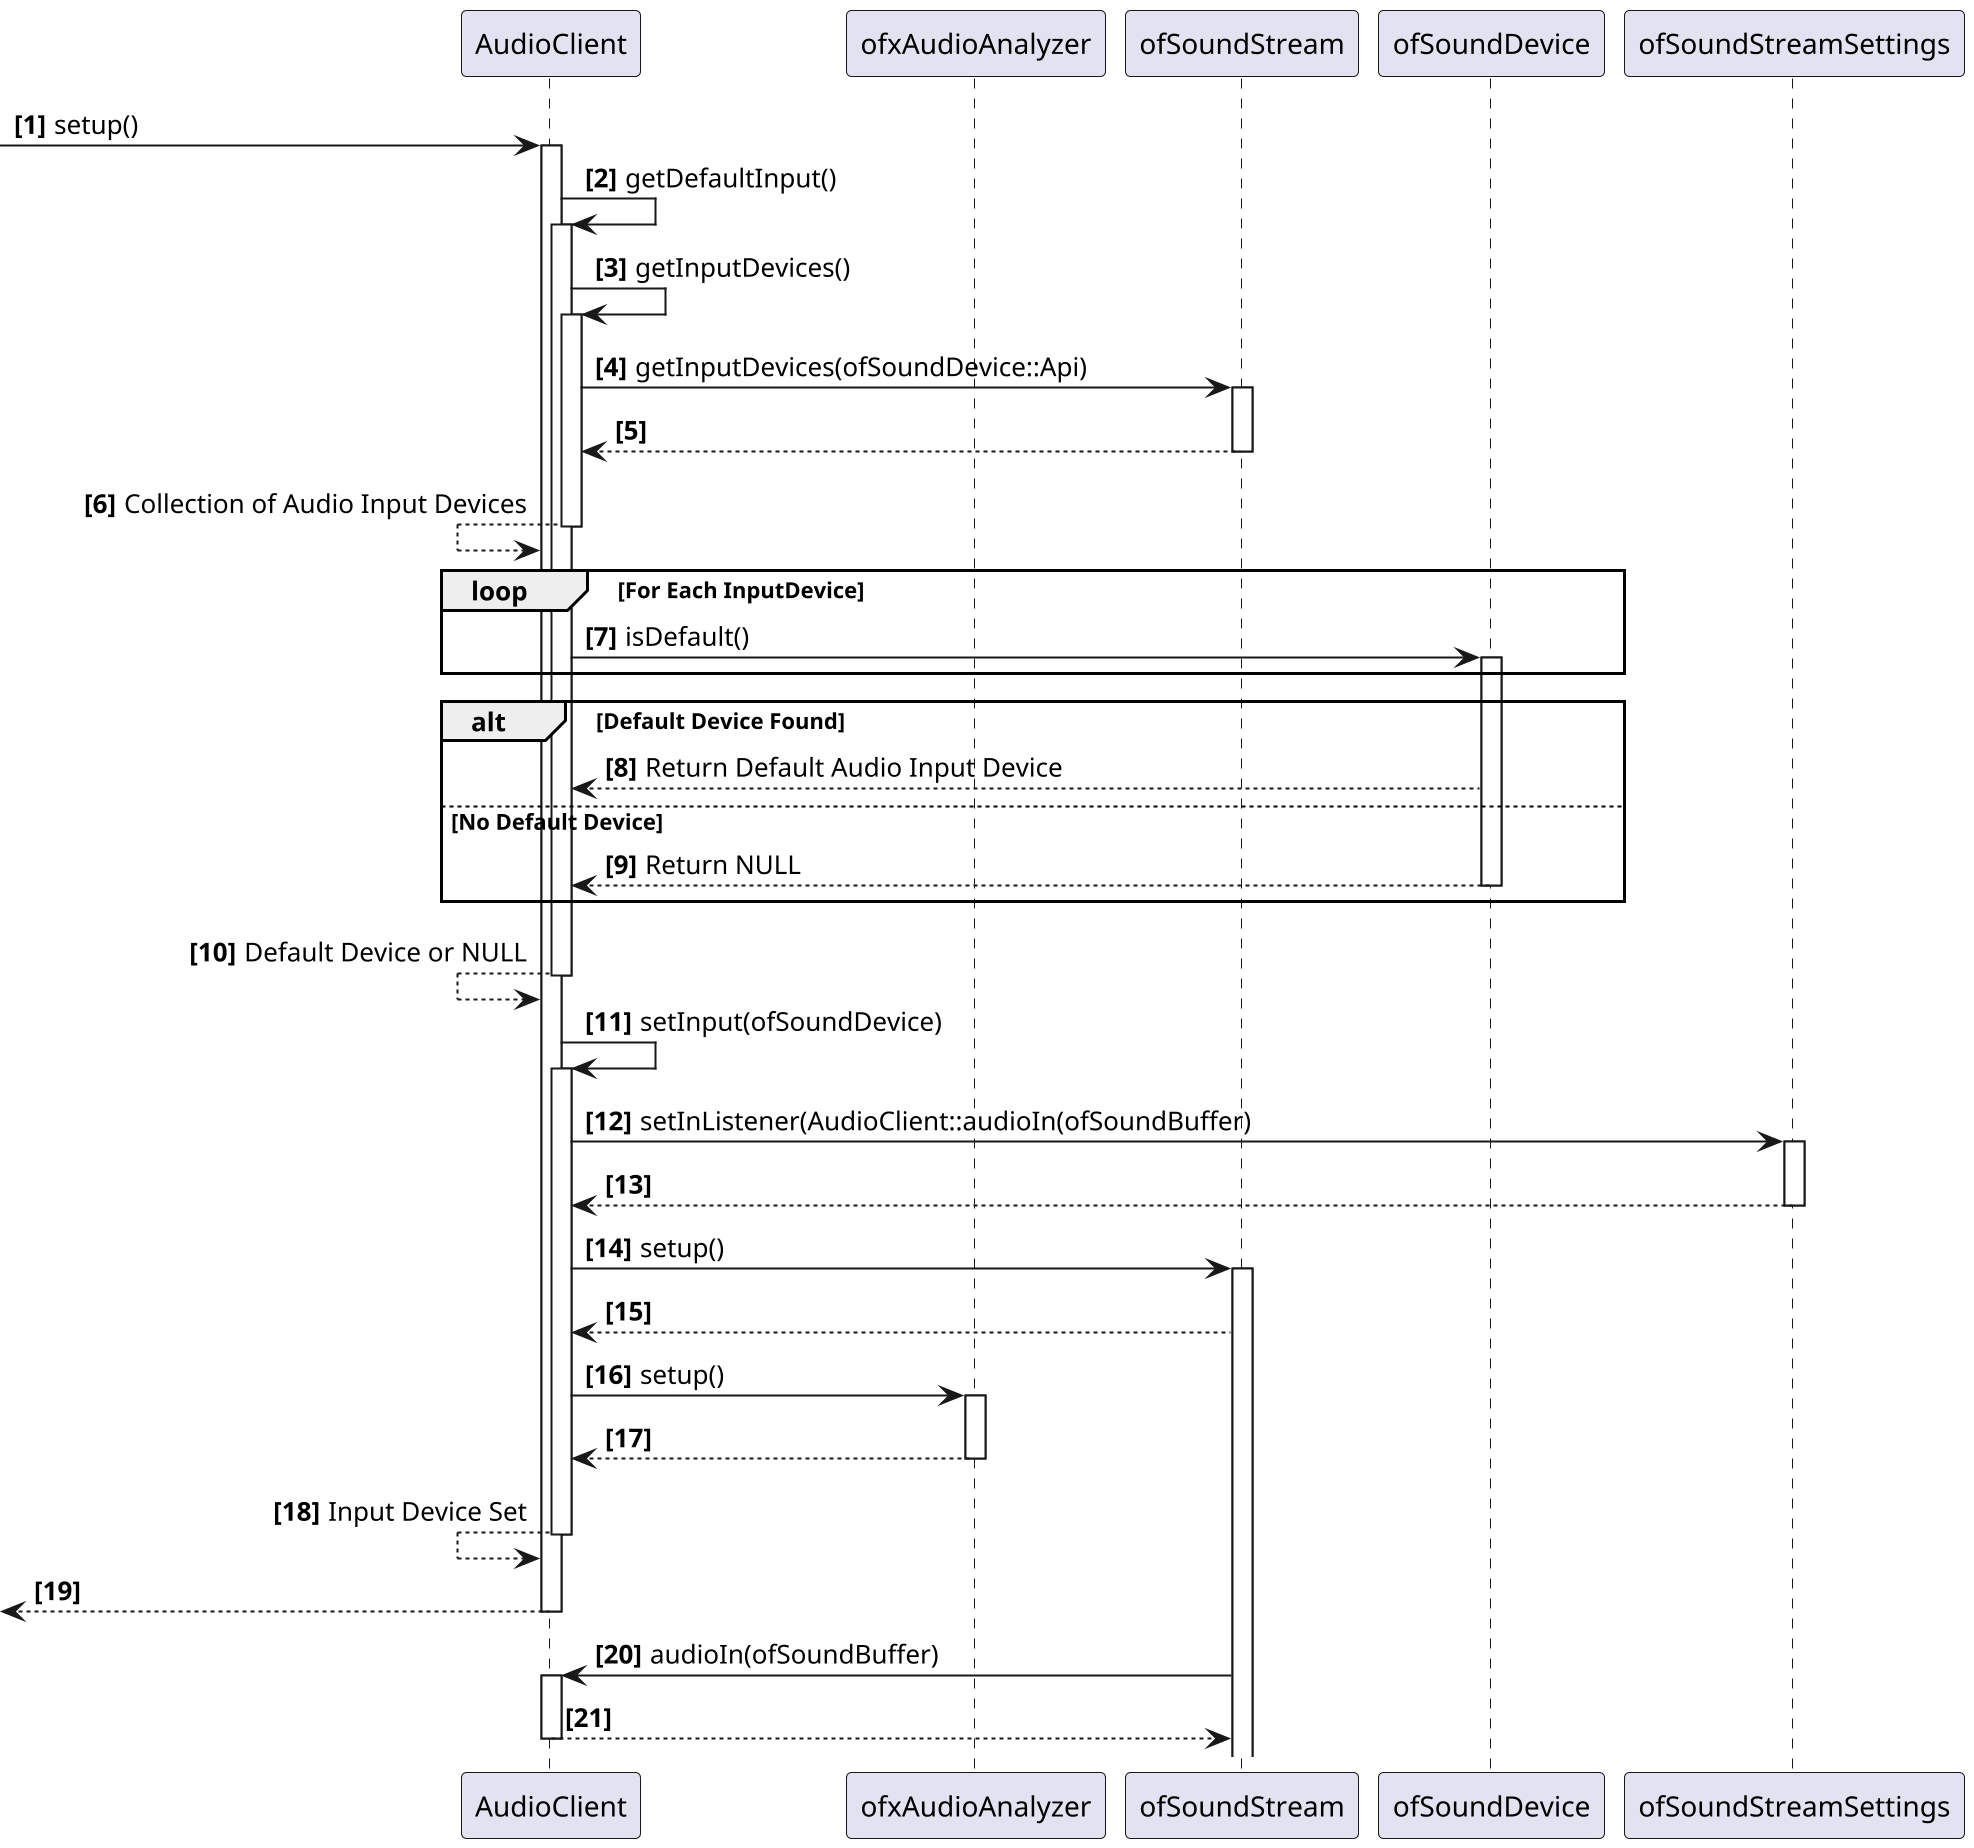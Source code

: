 @startuml
scale 2
autonumber "<b>[0]"

participant AudioClient
participant ofxAudioAnalyzer
participant ofSoundStream
participant ofSoundDevice
participant ofSoundStreamSettings

[-> AudioClient: setup()
activate AudioClient
AudioClient -> AudioClient : getDefaultInput()
activate AudioClient
AudioClient -> AudioClient : getInputDevices()
activate AudioClient
AudioClient -> ofSoundStream : getInputDevices(ofSoundDevice::Api)
activate ofSoundStream
AudioClient <-- ofSoundStream
deactivate ofSoundStream
AudioClient <-- AudioClient : Collection of Audio Input Devices
deactivate AudioClient

loop For Each InputDevice
    AudioClient -> ofSoundDevice : isDefault()
    activate ofSoundDevice
end
alt Default Device Found
    AudioClient <-- ofSoundDevice : Return Default Audio Input Device

else No Default Device
    AudioClient <-- ofSoundDevice : Return NULL
    deactivate ofSoundDevice
end
AudioClient <-- AudioClient : Default Device or NULL
deactivate AudioClient


AudioClient -> AudioClient : setInput(ofSoundDevice)
activate AudioClient
AudioClient -> ofSoundStreamSettings : setInListener(AudioClient::audioIn(ofSoundBuffer)
activate ofSoundStreamSettings
AudioClient <-- ofSoundStreamSettings
deactivate ofSoundStreamSettings
AudioClient -> ofSoundStream : setup() 
activate ofSoundStream
AudioClient <-- ofSoundStream
AudioClient -> ofxAudioAnalyzer : setup() 
activate ofxAudioAnalyzer
AudioClient <-- ofxAudioAnalyzer
deactivate ofxAudioAnalyzer
AudioClient <-- AudioClient : Input Device Set

deactivate AudioClient
[<-- AudioClient
deactivate AudioClient

ofSoundStream -> AudioClient: audioIn(ofSoundBuffer)
activate AudioClient
ofSoundStream <-- AudioClient 
deactivate AudioClient



@enduml